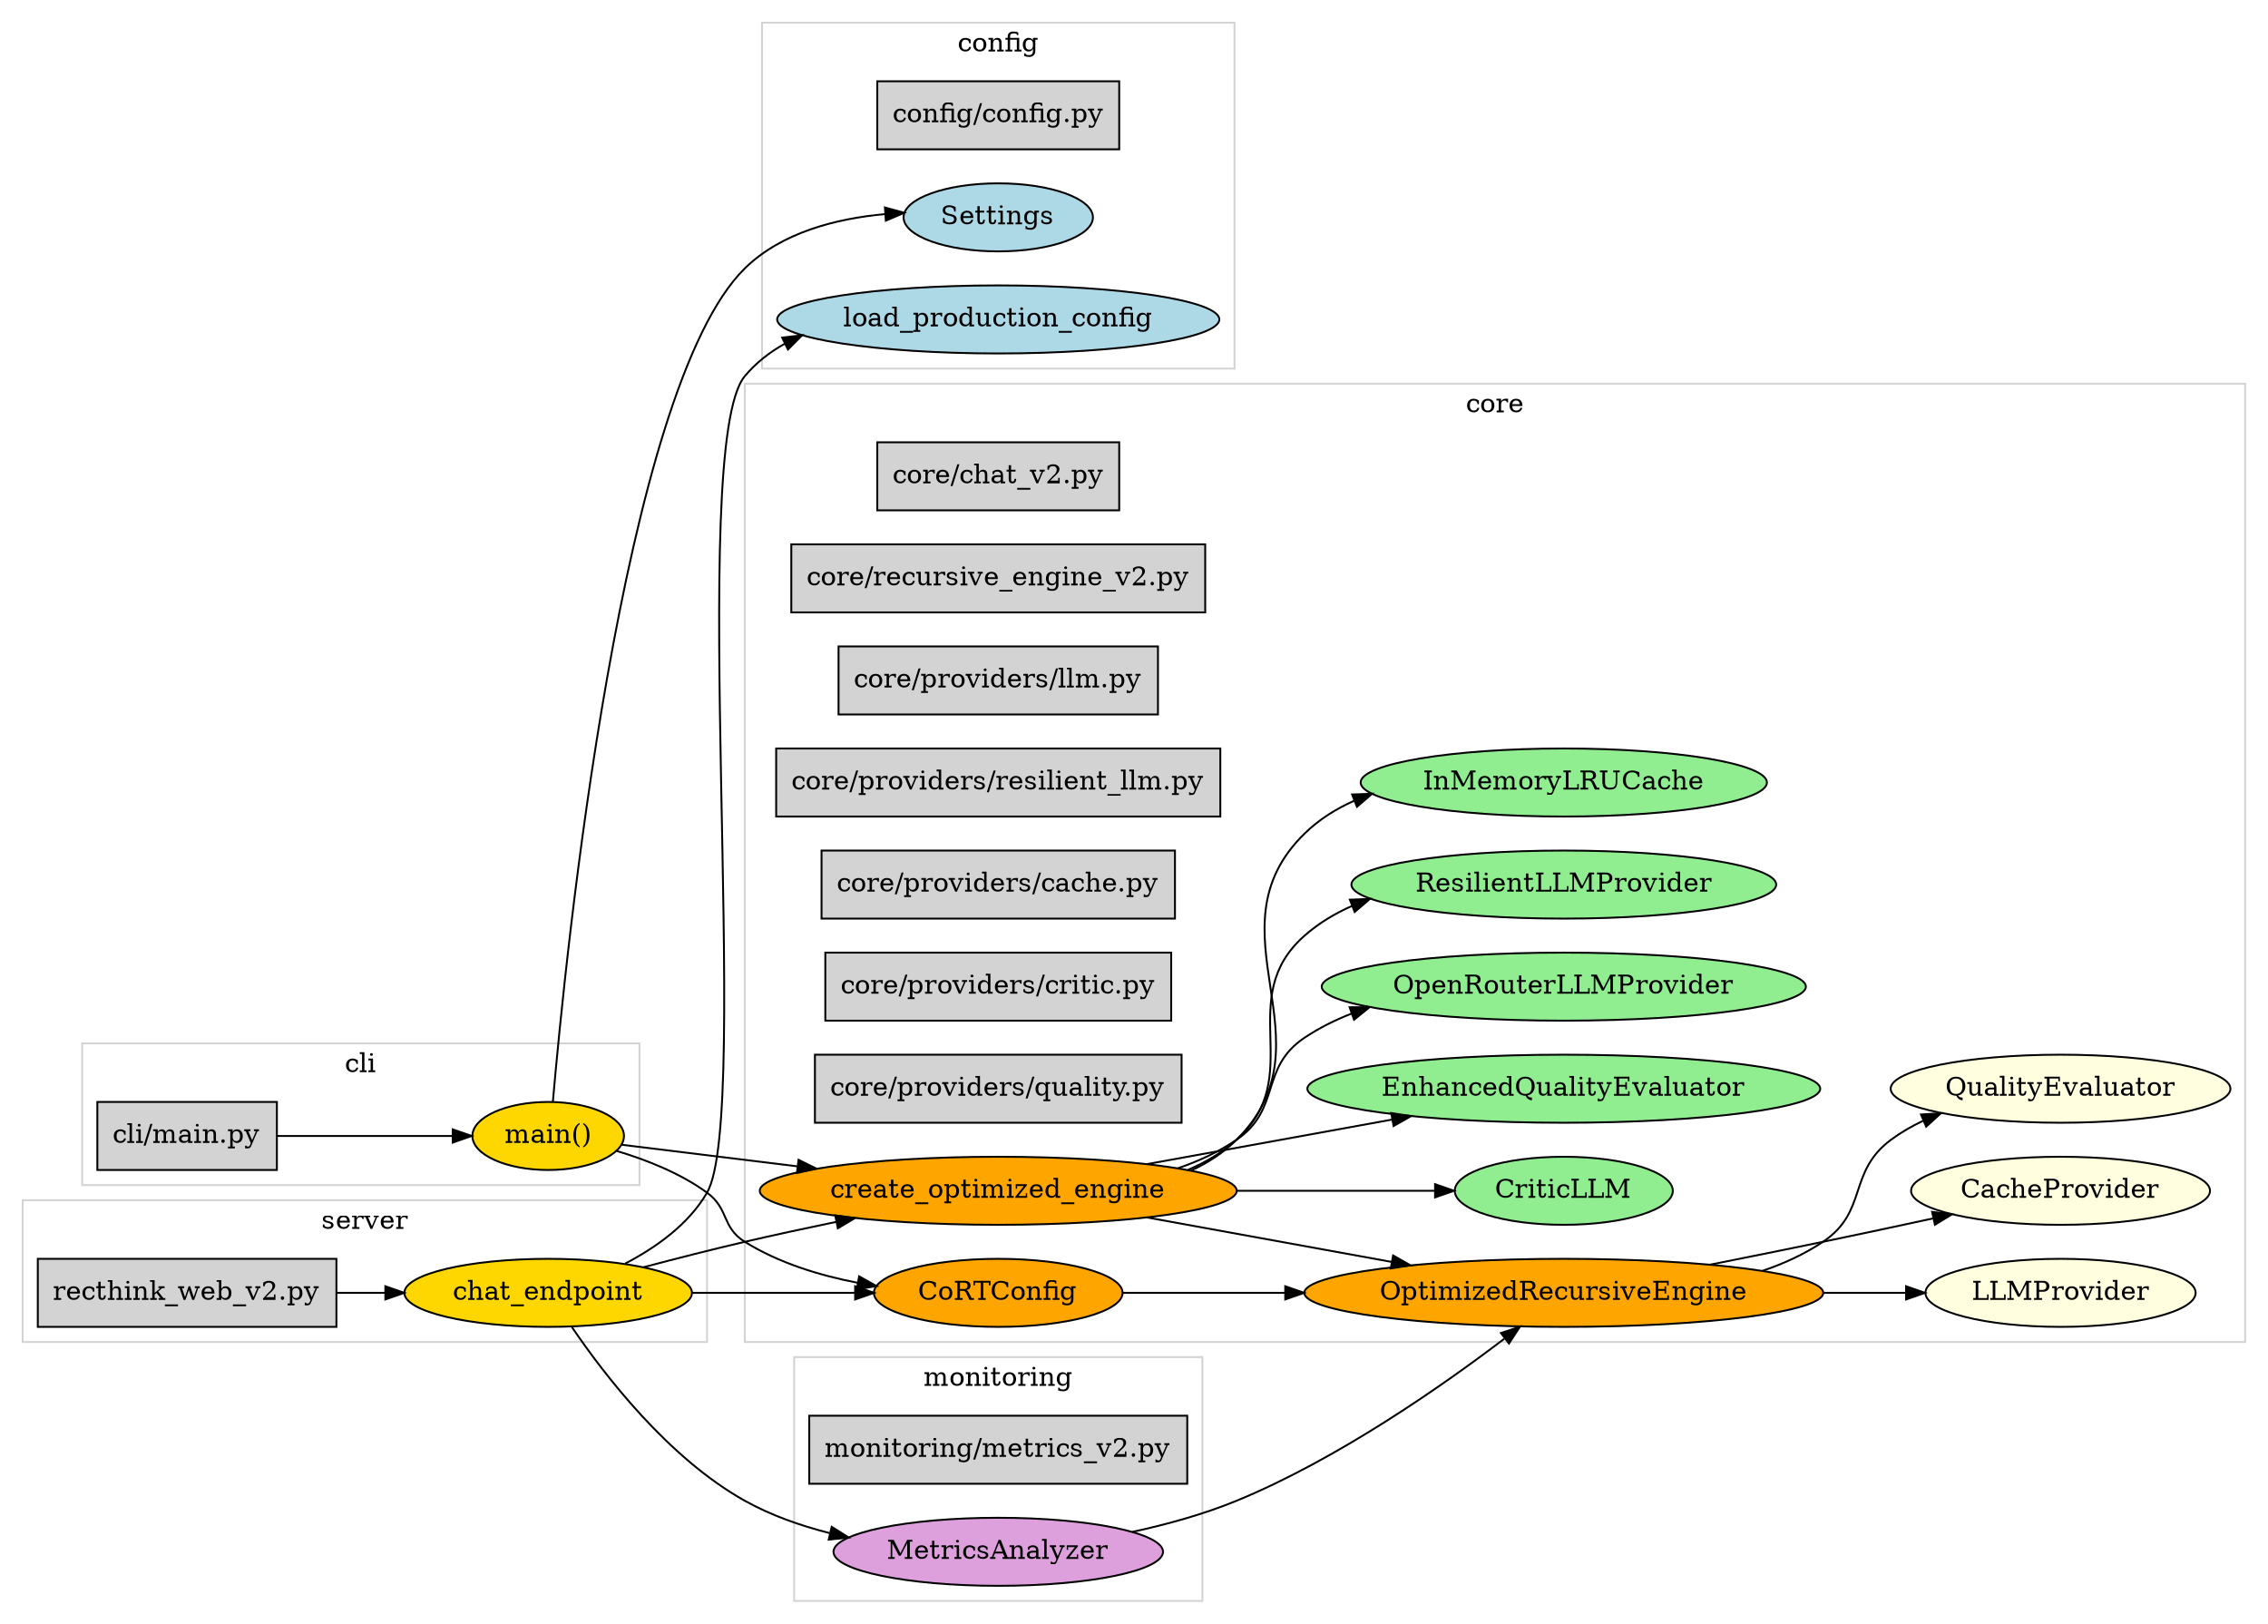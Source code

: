 digraph G {
    rankdir=LR;
    node [style=filled];

    subgraph cluster_cli {
        label="cli";
        color=lightgrey;
        "cli/main.py" [shape=box, fillcolor=lightgray];
        main_fn [label="main()", shape=ellipse, fillcolor=gold];
    }

    subgraph cluster_web {
        label="server";
        color=lightgrey;
        "recthink_web_v2.py" [shape=box, fillcolor=lightgray];
        websocket_chat [label="chat_endpoint", shape=ellipse, fillcolor=gold];
    }

    subgraph cluster_core {
        label="core";
        color=lightgrey;
        "core/chat_v2.py" [shape=box, fillcolor=lightgray];
        "core/recursive_engine_v2.py" [shape=box, fillcolor=lightgray];
        "core/providers/llm.py" [shape=box, fillcolor=lightgray];
        "core/providers/resilient_llm.py" [shape=box, fillcolor=lightgray];
        "core/providers/cache.py" [shape=box, fillcolor=lightgray];
        "core/providers/critic.py" [shape=box, fillcolor=lightgray];
        "core/providers/quality.py" [shape=box, fillcolor=lightgray];
        OptimizedRecursiveEngine [shape=ellipse, fillcolor=orange];
        CoRTConfig [shape=ellipse, fillcolor=orange];
        create_optimized_engine [shape=ellipse, fillcolor=orange];
        OpenRouterLLMProvider [shape=ellipse, fillcolor=lightgreen];
        ResilientLLMProvider [shape=ellipse, fillcolor=lightgreen];
        InMemoryLRUCache [shape=ellipse, fillcolor=lightgreen];
        CriticLLM [shape=ellipse, fillcolor=lightgreen];
        EnhancedQualityEvaluator [shape=ellipse, fillcolor=lightgreen];
        LLMProvider [shape=ellipse, fillcolor=lightyellow];
        CacheProvider [shape=ellipse, fillcolor=lightyellow];
        QualityEvaluator [shape=ellipse, fillcolor=lightyellow];
    }

    subgraph cluster_config {
        label="config";
        color=lightgrey;
        "config/config.py" [shape=box, fillcolor=lightgray];
        Settings [shape=ellipse, fillcolor=lightblue];
        load_production_config [shape=ellipse, fillcolor=lightblue];
    }

    subgraph cluster_monitoring {
        label="monitoring";
        color=lightgrey;
        "monitoring/metrics_v2.py" [shape=box, fillcolor=lightgray];
        MetricsAnalyzer [shape=ellipse, fillcolor=plum];
    }

    "cli/main.py" -> main_fn;
    "recthink_web_v2.py" -> websocket_chat;

    main_fn -> CoRTConfig;
    main_fn -> create_optimized_engine;
    main_fn -> Settings;

    websocket_chat -> CoRTConfig;
    websocket_chat -> create_optimized_engine;
    websocket_chat -> MetricsAnalyzer;
    websocket_chat -> load_production_config;

    CoRTConfig -> OptimizedRecursiveEngine;
    create_optimized_engine -> OptimizedRecursiveEngine;
    create_optimized_engine -> OpenRouterLLMProvider;
    create_optimized_engine -> ResilientLLMProvider;
    create_optimized_engine -> InMemoryLRUCache;
    create_optimized_engine -> EnhancedQualityEvaluator;
    create_optimized_engine -> CriticLLM;

    OptimizedRecursiveEngine -> LLMProvider;
    OptimizedRecursiveEngine -> CacheProvider;
    OptimizedRecursiveEngine -> QualityEvaluator;

    MetricsAnalyzer -> OptimizedRecursiveEngine;
}
